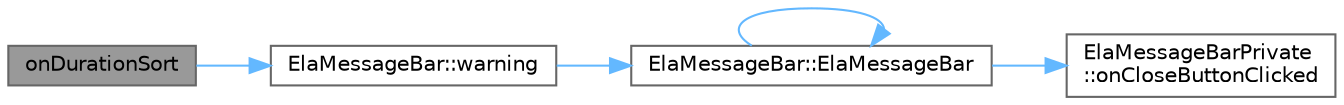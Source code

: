 digraph "onDurationSort"
{
 // LATEX_PDF_SIZE
  bgcolor="transparent";
  edge [fontname=Helvetica,fontsize=10,labelfontname=Helvetica,labelfontsize=10];
  node [fontname=Helvetica,fontsize=10,shape=box,height=0.2,width=0.4];
  rankdir="LR";
  Node1 [id="Node000001",label="onDurationSort",height=0.2,width=0.4,color="gray40", fillcolor="grey60", style="filled", fontcolor="black",tooltip="时长排序"];
  Node1 -> Node2 [id="edge1_Node000001_Node000002",color="steelblue1",style="solid",tooltip=" "];
  Node2 [id="Node000002",label="ElaMessageBar::warning",height=0.2,width=0.4,color="grey40", fillcolor="white", style="filled",URL="$class_ela_message_bar.html#aaf06af29d4b610224fbb14636ce07b32",tooltip="显示警告消息"];
  Node2 -> Node3 [id="edge2_Node000002_Node000003",color="steelblue1",style="solid",tooltip=" "];
  Node3 [id="Node000003",label="ElaMessageBar::ElaMessageBar",height=0.2,width=0.4,color="grey40", fillcolor="white", style="filled",URL="$class_ela_message_bar.html#a1722699abf44f445a31b469f224ab7ca",tooltip="构造函数，初始化消息栏"];
  Node3 -> Node3 [id="edge3_Node000003_Node000003",color="steelblue1",style="solid",tooltip=" "];
  Node3 -> Node4 [id="edge4_Node000003_Node000004",color="steelblue1",style="solid",tooltip=" "];
  Node4 [id="Node000004",label="ElaMessageBarPrivate\l::onCloseButtonClicked",height=0.2,width=0.4,color="grey40", fillcolor="white", style="filled",URL="$class_ela_message_bar_private.html#a826ca8fdb2ca90af2c67cebd15f19bae",tooltip="关闭按钮点击事件处理"];
}
